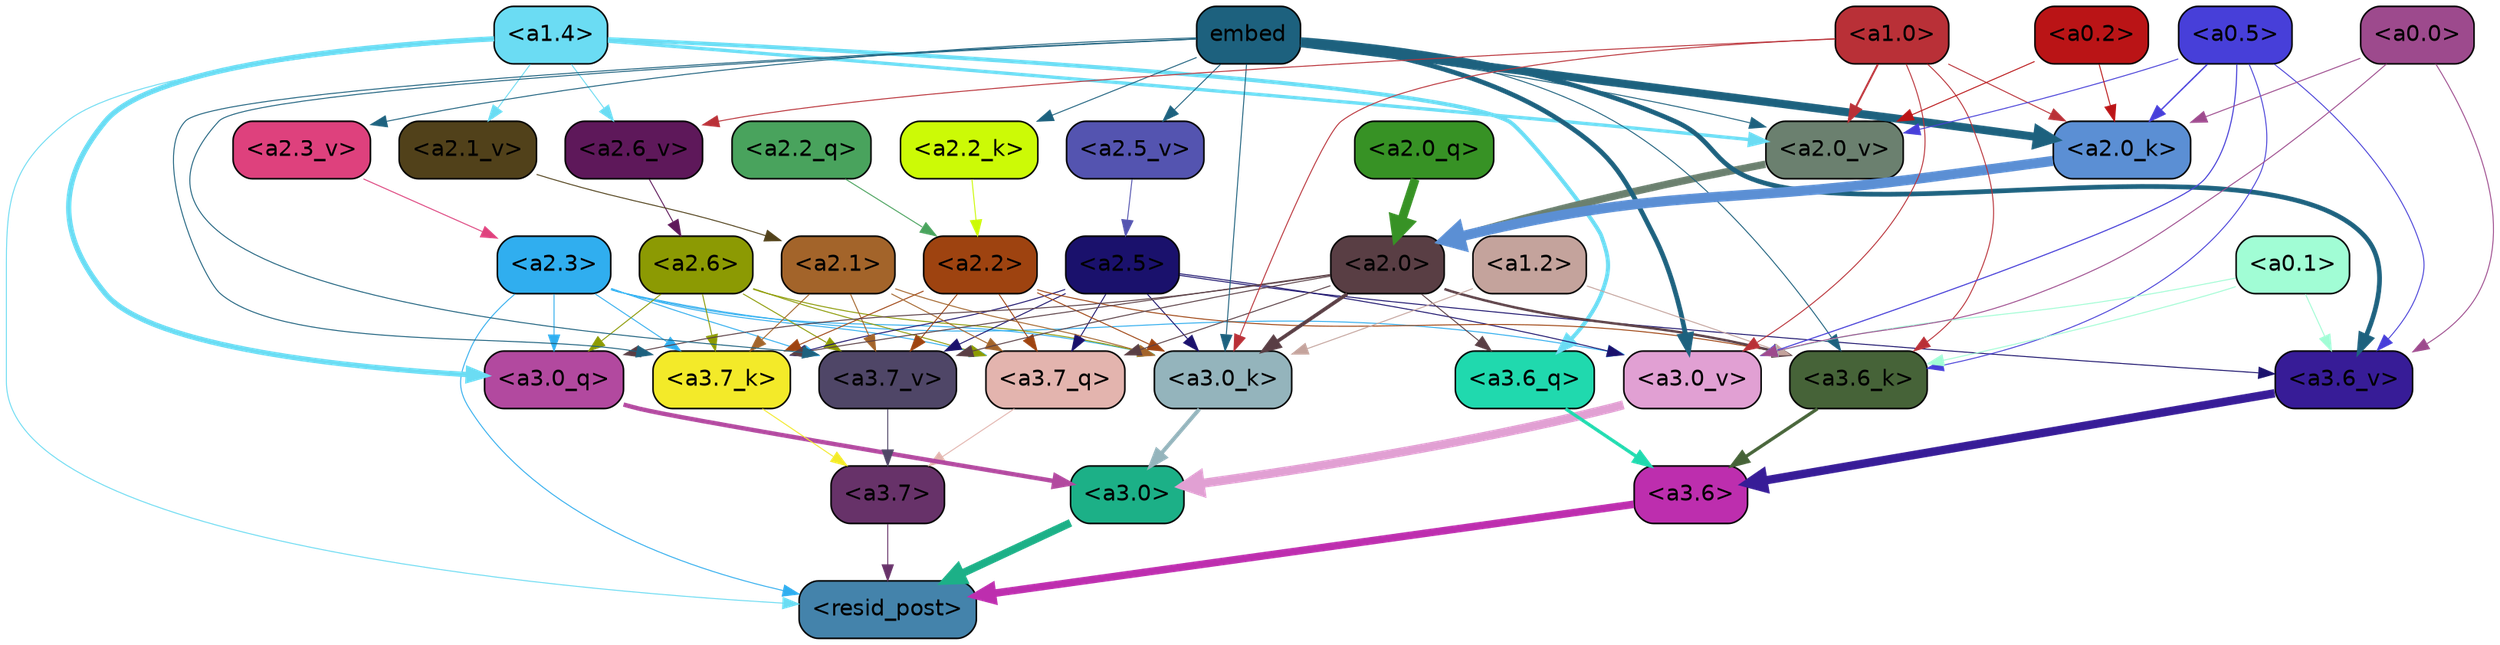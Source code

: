 strict digraph "" {
	graph [bgcolor=transparent,
		layout=dot,
		overlap=false,
		splines=true
	];
	"<a3.7>"	[color=black,
		fillcolor="#673269",
		fontname=Helvetica,
		shape=box,
		style="filled, rounded"];
	"<resid_post>"	[color=black,
		fillcolor="#4483ab",
		fontname=Helvetica,
		shape=box,
		style="filled, rounded"];
	"<a3.7>" -> "<resid_post>"	[color="#673269",
		penwidth=0.6];
	"<a3.6>"	[color=black,
		fillcolor="#bd2eae",
		fontname=Helvetica,
		shape=box,
		style="filled, rounded"];
	"<a3.6>" -> "<resid_post>"	[color="#bd2eae",
		penwidth=4.753257989883423];
	"<a3.0>"	[color=black,
		fillcolor="#1cb087",
		fontname=Helvetica,
		shape=box,
		style="filled, rounded"];
	"<a3.0>" -> "<resid_post>"	[color="#1cb087",
		penwidth=4.90053927898407];
	"<a2.3>"	[color=black,
		fillcolor="#30aeef",
		fontname=Helvetica,
		shape=box,
		style="filled, rounded"];
	"<a2.3>" -> "<resid_post>"	[color="#30aeef",
		penwidth=0.6];
	"<a3.7_q>"	[color=black,
		fillcolor="#e3b4ae",
		fontname=Helvetica,
		shape=box,
		style="filled, rounded"];
	"<a2.3>" -> "<a3.7_q>"	[color="#30aeef",
		penwidth=0.6];
	"<a3.0_q>"	[color=black,
		fillcolor="#b2499f",
		fontname=Helvetica,
		shape=box,
		style="filled, rounded"];
	"<a2.3>" -> "<a3.0_q>"	[color="#30aeef",
		penwidth=0.6];
	"<a3.7_k>"	[color=black,
		fillcolor="#f3ea29",
		fontname=Helvetica,
		shape=box,
		style="filled, rounded"];
	"<a2.3>" -> "<a3.7_k>"	[color="#30aeef",
		penwidth=0.6];
	"<a3.0_k>"	[color=black,
		fillcolor="#94b4bc",
		fontname=Helvetica,
		shape=box,
		style="filled, rounded"];
	"<a2.3>" -> "<a3.0_k>"	[color="#30aeef",
		penwidth=0.6];
	"<a3.7_v>"	[color=black,
		fillcolor="#4f4667",
		fontname=Helvetica,
		shape=box,
		style="filled, rounded"];
	"<a2.3>" -> "<a3.7_v>"	[color="#30aeef",
		penwidth=0.6];
	"<a3.0_v>"	[color=black,
		fillcolor="#e1a0d3",
		fontname=Helvetica,
		shape=box,
		style="filled, rounded"];
	"<a2.3>" -> "<a3.0_v>"	[color="#30aeef",
		penwidth=0.6];
	"<a1.4>"	[color=black,
		fillcolor="#6bdcf3",
		fontname=Helvetica,
		shape=box,
		style="filled, rounded"];
	"<a1.4>" -> "<resid_post>"	[color="#6bdcf3",
		penwidth=0.6];
	"<a3.6_q>"	[color=black,
		fillcolor="#20d9ae",
		fontname=Helvetica,
		shape=box,
		style="filled, rounded"];
	"<a1.4>" -> "<a3.6_q>"	[color="#6bdcf3",
		penwidth=2.5149343013763428];
	"<a1.4>" -> "<a3.0_q>"	[color="#6bdcf3",
		penwidth=3.2760138511657715];
	"<a2.6_v>"	[color=black,
		fillcolor="#5e185a",
		fontname=Helvetica,
		shape=box,
		style="filled, rounded"];
	"<a1.4>" -> "<a2.6_v>"	[color="#6bdcf3",
		penwidth=0.6];
	"<a2.1_v>"	[color=black,
		fillcolor="#51411a",
		fontname=Helvetica,
		shape=box,
		style="filled, rounded"];
	"<a1.4>" -> "<a2.1_v>"	[color="#6bdcf3",
		penwidth=0.6];
	"<a2.0_v>"	[color=black,
		fillcolor="#6b806f",
		fontname=Helvetica,
		shape=box,
		style="filled, rounded"];
	"<a1.4>" -> "<a2.0_v>"	[color="#6bdcf3",
		penwidth=2.0870713144540787];
	"<a3.7_q>" -> "<a3.7>"	[color="#e3b4ae",
		penwidth=0.6];
	"<a3.6_q>" -> "<a3.6>"	[color="#20d9ae",
		penwidth=2.091020345687866];
	"<a3.0_q>" -> "<a3.0>"	[color="#b2499f",
		penwidth=2.7421876192092896];
	"<a3.7_k>" -> "<a3.7>"	[color="#f3ea29",
		penwidth=0.6];
	"<a3.6_k>"	[color=black,
		fillcolor="#466338",
		fontname=Helvetica,
		shape=box,
		style="filled, rounded"];
	"<a3.6_k>" -> "<a3.6>"	[color="#466338",
		penwidth=2.048597991466522];
	"<a3.0_k>" -> "<a3.0>"	[color="#94b4bc",
		penwidth=2.476402521133423];
	"<a3.7_v>" -> "<a3.7>"	[color="#4f4667",
		penwidth=0.6];
	"<a3.6_v>"	[color=black,
		fillcolor="#371c97",
		fontname=Helvetica,
		shape=box,
		style="filled, rounded"];
	"<a3.6_v>" -> "<a3.6>"	[color="#371c97",
		penwidth=5.2550448179244995];
	"<a3.0_v>" -> "<a3.0>"	[color="#e1a0d3",
		penwidth=5.652270674705505];
	"<a2.6>"	[color=black,
		fillcolor="#8c9a03",
		fontname=Helvetica,
		shape=box,
		style="filled, rounded"];
	"<a2.6>" -> "<a3.7_q>"	[color="#8c9a03",
		penwidth=0.6];
	"<a2.6>" -> "<a3.0_q>"	[color="#8c9a03",
		penwidth=0.6];
	"<a2.6>" -> "<a3.7_k>"	[color="#8c9a03",
		penwidth=0.6];
	"<a2.6>" -> "<a3.0_k>"	[color="#8c9a03",
		penwidth=0.6];
	"<a2.6>" -> "<a3.7_v>"	[color="#8c9a03",
		penwidth=0.6];
	"<a2.5>"	[color=black,
		fillcolor="#1a116c",
		fontname=Helvetica,
		shape=box,
		style="filled, rounded"];
	"<a2.5>" -> "<a3.7_q>"	[color="#1a116c",
		penwidth=0.6];
	"<a2.5>" -> "<a3.7_k>"	[color="#1a116c",
		penwidth=0.6];
	"<a2.5>" -> "<a3.0_k>"	[color="#1a116c",
		penwidth=0.6];
	"<a2.5>" -> "<a3.7_v>"	[color="#1a116c",
		penwidth=0.6];
	"<a2.5>" -> "<a3.6_v>"	[color="#1a116c",
		penwidth=0.6];
	"<a2.5>" -> "<a3.0_v>"	[color="#1a116c",
		penwidth=0.6];
	"<a2.2>"	[color=black,
		fillcolor="#9e4310",
		fontname=Helvetica,
		shape=box,
		style="filled, rounded"];
	"<a2.2>" -> "<a3.7_q>"	[color="#9e4310",
		penwidth=0.6];
	"<a2.2>" -> "<a3.7_k>"	[color="#9e4310",
		penwidth=0.6];
	"<a2.2>" -> "<a3.6_k>"	[color="#9e4310",
		penwidth=0.6];
	"<a2.2>" -> "<a3.0_k>"	[color="#9e4310",
		penwidth=0.6];
	"<a2.2>" -> "<a3.7_v>"	[color="#9e4310",
		penwidth=0.6];
	"<a2.1>"	[color=black,
		fillcolor="#a3642a",
		fontname=Helvetica,
		shape=box,
		style="filled, rounded"];
	"<a2.1>" -> "<a3.7_q>"	[color="#a3642a",
		penwidth=0.6];
	"<a2.1>" -> "<a3.7_k>"	[color="#a3642a",
		penwidth=0.6];
	"<a2.1>" -> "<a3.0_k>"	[color="#a3642a",
		penwidth=0.6];
	"<a2.1>" -> "<a3.7_v>"	[color="#a3642a",
		penwidth=0.6];
	"<a2.0>"	[color=black,
		fillcolor="#593e44",
		fontname=Helvetica,
		shape=box,
		style="filled, rounded"];
	"<a2.0>" -> "<a3.7_q>"	[color="#593e44",
		penwidth=0.6];
	"<a2.0>" -> "<a3.6_q>"	[color="#593e44",
		penwidth=0.6];
	"<a2.0>" -> "<a3.0_q>"	[color="#593e44",
		penwidth=0.6];
	"<a2.0>" -> "<a3.7_k>"	[color="#593e44",
		penwidth=0.6];
	"<a2.0>" -> "<a3.6_k>"	[color="#593e44",
		penwidth=1.5290023684501648];
	"<a2.0>" -> "<a3.0_k>"	[color="#593e44",
		penwidth=2.2635570764541626];
	"<a2.0>" -> "<a3.7_v>"	[color="#593e44",
		penwidth=0.6];
	embed	[color=black,
		fillcolor="#1d617e",
		fontname=Helvetica,
		shape=box,
		style="filled, rounded"];
	embed -> "<a3.7_k>"	[color="#1d617e",
		penwidth=0.6];
	embed -> "<a3.6_k>"	[color="#1d617e",
		penwidth=0.6];
	embed -> "<a3.0_k>"	[color="#1d617e",
		penwidth=0.6];
	embed -> "<a3.7_v>"	[color="#1d617e",
		penwidth=0.6];
	embed -> "<a3.6_v>"	[color="#1d617e",
		penwidth=2.9556376338005066];
	embed -> "<a3.0_v>"	[color="#1d617e",
		penwidth=2.972973108291626];
	"<a2.2_k>"	[color=black,
		fillcolor="#ccfa06",
		fontname=Helvetica,
		shape=box,
		style="filled, rounded"];
	embed -> "<a2.2_k>"	[color="#1d617e",
		penwidth=0.6];
	"<a2.0_k>"	[color=black,
		fillcolor="#5b8fd4",
		fontname=Helvetica,
		shape=box,
		style="filled, rounded"];
	embed -> "<a2.0_k>"	[color="#1d617e",
		penwidth=5.094568967819214];
	"<a2.5_v>"	[color=black,
		fillcolor="#5454b0",
		fontname=Helvetica,
		shape=box,
		style="filled, rounded"];
	embed -> "<a2.5_v>"	[color="#1d617e",
		penwidth=0.6];
	"<a2.3_v>"	[color=black,
		fillcolor="#de417d",
		fontname=Helvetica,
		shape=box,
		style="filled, rounded"];
	embed -> "<a2.3_v>"	[color="#1d617e",
		penwidth=0.6];
	embed -> "<a2.0_v>"	[color="#1d617e",
		penwidth=0.6];
	"<a1.2>"	[color=black,
		fillcolor="#c4a39c",
		fontname=Helvetica,
		shape=box,
		style="filled, rounded"];
	"<a1.2>" -> "<a3.6_k>"	[color="#c4a39c",
		penwidth=0.6];
	"<a1.2>" -> "<a3.0_k>"	[color="#c4a39c",
		penwidth=0.6];
	"<a1.0>"	[color=black,
		fillcolor="#b93037",
		fontname=Helvetica,
		shape=box,
		style="filled, rounded"];
	"<a1.0>" -> "<a3.6_k>"	[color="#b93037",
		penwidth=0.6];
	"<a1.0>" -> "<a3.0_k>"	[color="#b93037",
		penwidth=0.6];
	"<a1.0>" -> "<a3.0_v>"	[color="#b93037",
		penwidth=0.6];
	"<a1.0>" -> "<a2.0_k>"	[color="#b93037",
		penwidth=0.6];
	"<a1.0>" -> "<a2.6_v>"	[color="#b93037",
		penwidth=0.6];
	"<a1.0>" -> "<a2.0_v>"	[color="#b93037",
		penwidth=1.2152502536773682];
	"<a0.5>"	[color=black,
		fillcolor="#473fd9",
		fontname=Helvetica,
		shape=box,
		style="filled, rounded"];
	"<a0.5>" -> "<a3.6_k>"	[color="#473fd9",
		penwidth=0.6];
	"<a0.5>" -> "<a3.6_v>"	[color="#473fd9",
		penwidth=0.6];
	"<a0.5>" -> "<a3.0_v>"	[color="#473fd9",
		penwidth=0.6790935099124908];
	"<a0.5>" -> "<a2.0_k>"	[color="#473fd9",
		penwidth=0.8835153579711914];
	"<a0.5>" -> "<a2.0_v>"	[color="#473fd9",
		penwidth=0.6];
	"<a0.1>"	[color=black,
		fillcolor="#a1fdd5",
		fontname=Helvetica,
		shape=box,
		style="filled, rounded"];
	"<a0.1>" -> "<a3.6_k>"	[color="#a1fdd5",
		penwidth=0.6];
	"<a0.1>" -> "<a3.6_v>"	[color="#a1fdd5",
		penwidth=0.6];
	"<a0.1>" -> "<a3.0_v>"	[color="#a1fdd5",
		penwidth=0.6];
	"<a0.0>"	[color=black,
		fillcolor="#9d4a8d",
		fontname=Helvetica,
		shape=box,
		style="filled, rounded"];
	"<a0.0>" -> "<a3.6_v>"	[color="#9d4a8d",
		penwidth=0.6];
	"<a0.0>" -> "<a3.0_v>"	[color="#9d4a8d",
		penwidth=0.6];
	"<a0.0>" -> "<a2.0_k>"	[color="#9d4a8d",
		penwidth=0.6];
	"<a2.2_q>"	[color=black,
		fillcolor="#49a35d",
		fontname=Helvetica,
		shape=box,
		style="filled, rounded"];
	"<a2.2_q>" -> "<a2.2>"	[color="#49a35d",
		penwidth=0.6];
	"<a2.0_q>"	[color=black,
		fillcolor="#379225",
		fontname=Helvetica,
		shape=box,
		style="filled, rounded"];
	"<a2.0_q>" -> "<a2.0>"	[color="#379225",
		penwidth=5.557696580886841];
	"<a2.2_k>" -> "<a2.2>"	[color="#ccfa06",
		penwidth=0.6];
	"<a2.0_k>" -> "<a2.0>"	[color="#5b8fd4",
		penwidth=6.320472955703735];
	"<a2.6_v>" -> "<a2.6>"	[color="#5e185a",
		penwidth=0.6];
	"<a2.5_v>" -> "<a2.5>"	[color="#5454b0",
		penwidth=0.6];
	"<a2.3_v>" -> "<a2.3>"	[color="#de417d",
		penwidth=0.6];
	"<a2.1_v>" -> "<a2.1>"	[color="#51411a",
		penwidth=0.6];
	"<a2.0_v>" -> "<a2.0>"	[color="#6b806f",
		penwidth=4.611755967140198];
	"<a0.2>"	[color=black,
		fillcolor="#ba1416",
		fontname=Helvetica,
		shape=box,
		style="filled, rounded"];
	"<a0.2>" -> "<a2.0_k>"	[color="#ba1416",
		penwidth=0.6];
	"<a0.2>" -> "<a2.0_v>"	[color="#ba1416",
		penwidth=0.6];
}
